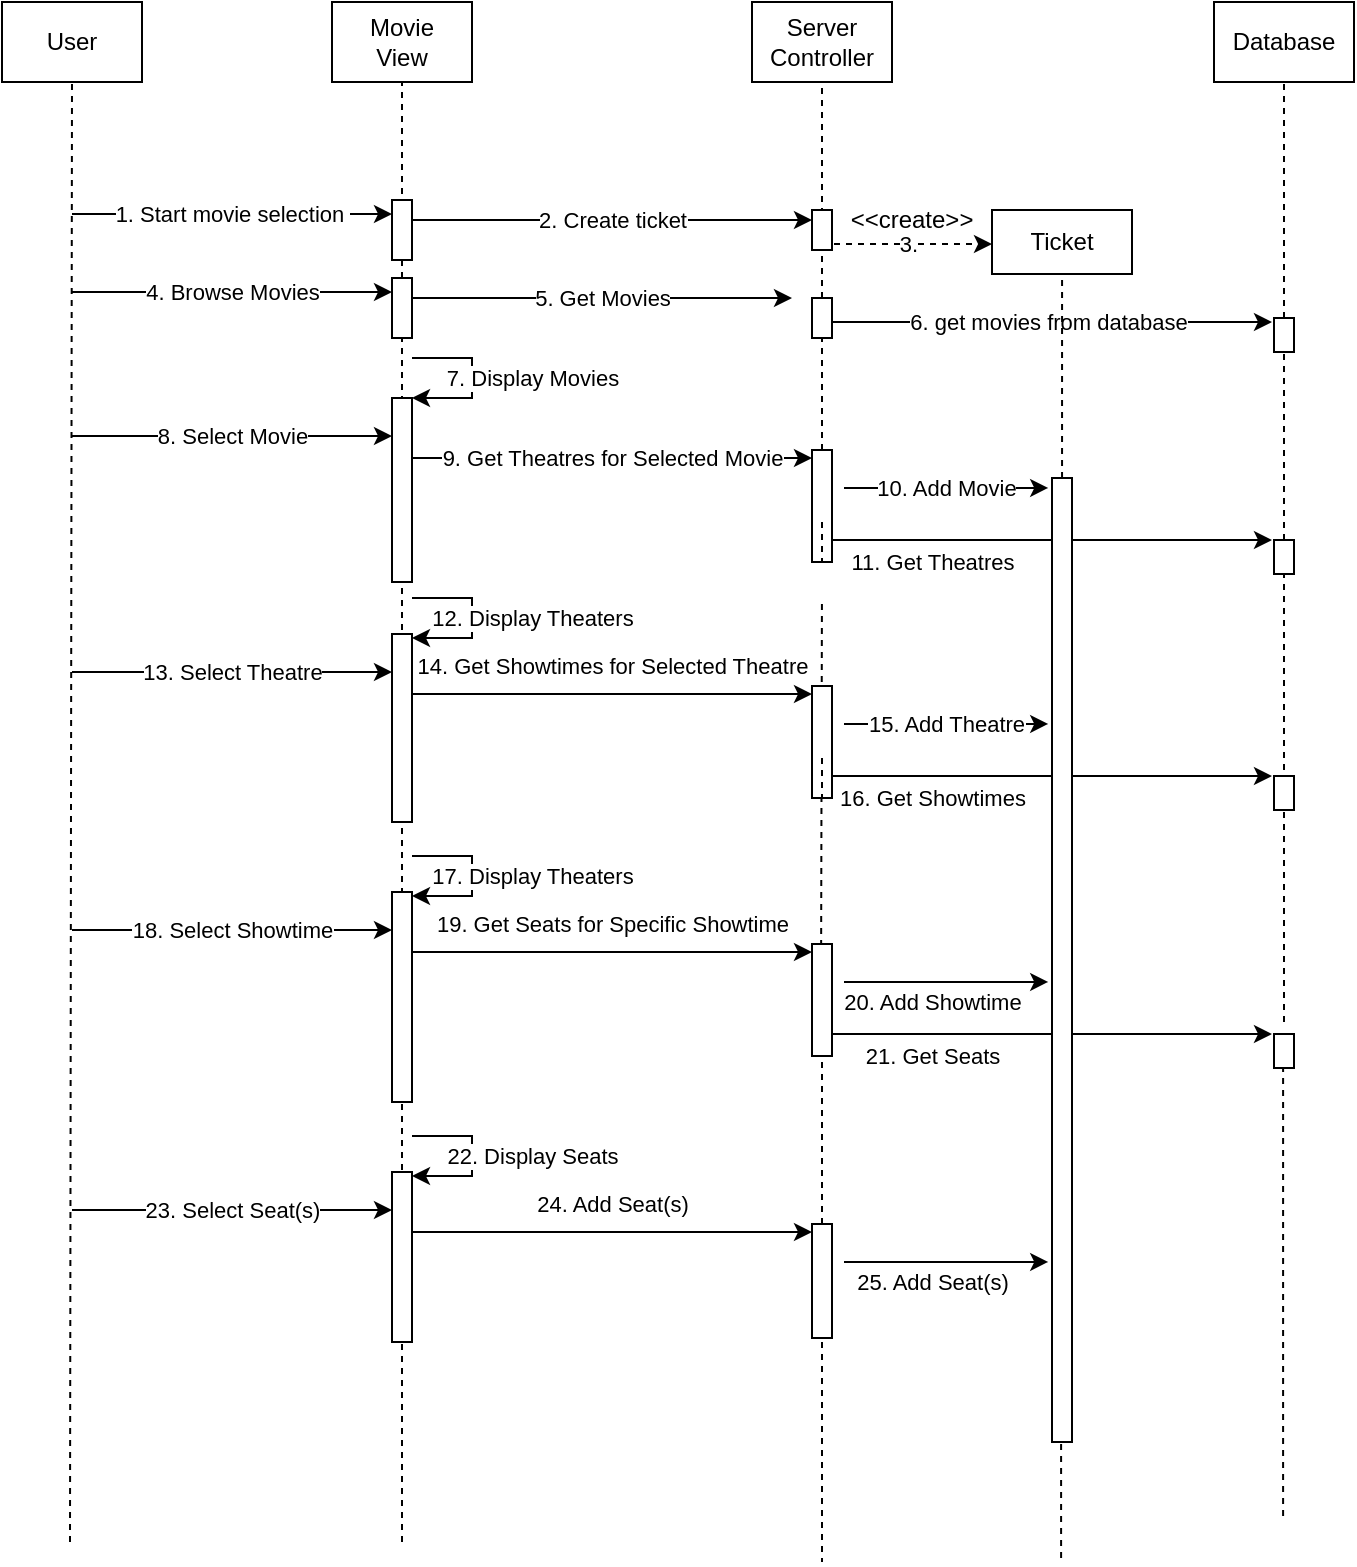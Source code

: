 <mxfile>
    <diagram id="HQVxqp-asWu2-7wyOobS" name="Page-1">
        <mxGraphModel dx="952" dy="733" grid="1" gridSize="10" guides="1" tooltips="1" connect="1" arrows="1" fold="1" page="1" pageScale="1" pageWidth="850" pageHeight="1100" background="#FFFFFF" math="0" shadow="0">
            <root>
                <mxCell id="0"/>
                <mxCell id="1" parent="0"/>
                <mxCell id="47" value="11. Get Theatres" style="endArrow=classic;html=1;rounded=0;labelBackgroundColor=#FFFFFF;fontColor=#000000;strokeColor=#000000;" parent="1" edge="1">
                    <mxGeometry x="-0.545" y="-11" width="50" height="50" relative="1" as="geometry">
                        <mxPoint x="440" y="349" as="sourcePoint"/>
                        <mxPoint x="660" y="349" as="targetPoint"/>
                        <mxPoint as="offset"/>
                    </mxGeometry>
                </mxCell>
                <mxCell id="3" value="" style="endArrow=none;dashed=1;html=1;fontColor=#000000;strokeColor=#000000;entryX=0.5;entryY=1;entryDx=0;entryDy=0;" parent="1" edge="1" target="86">
                    <mxGeometry width="50" height="50" relative="1" as="geometry">
                        <mxPoint x="59" y="850" as="sourcePoint"/>
                        <mxPoint x="59" y="180" as="targetPoint"/>
                    </mxGeometry>
                </mxCell>
                <mxCell id="4" value="Movie&lt;br&gt;View" style="rounded=0;whiteSpace=wrap;html=1;fontColor=#000000;strokeColor=#000000;fillColor=#FFFFFF;" parent="1" vertex="1">
                    <mxGeometry x="190" y="80" width="70" height="40" as="geometry"/>
                </mxCell>
                <mxCell id="5" value="Server&lt;br&gt;Controller" style="rounded=0;whiteSpace=wrap;html=1;fontColor=#000000;strokeColor=#000000;fillColor=#FFFFFF;" parent="1" vertex="1">
                    <mxGeometry x="400" y="80" width="70" height="40" as="geometry"/>
                </mxCell>
                <mxCell id="6" value="Database" style="rounded=0;whiteSpace=wrap;html=1;fontColor=#000000;strokeColor=#000000;fillColor=#FFFFFF;" parent="1" vertex="1">
                    <mxGeometry x="631" y="80" width="70" height="40" as="geometry"/>
                </mxCell>
                <mxCell id="7" value="" style="endArrow=none;dashed=1;html=1;fontColor=#000000;strokeColor=#000000;entryX=0.5;entryY=1;entryDx=0;entryDy=0;startArrow=none;" parent="1" source="13" target="4" edge="1">
                    <mxGeometry width="50" height="50" relative="1" as="geometry">
                        <mxPoint x="225" y="570" as="sourcePoint"/>
                        <mxPoint x="225" y="180" as="targetPoint"/>
                    </mxGeometry>
                </mxCell>
                <mxCell id="8" value="" style="endArrow=none;dashed=1;html=1;fontColor=#000000;strokeColor=#000000;startArrow=none;" parent="1" source="15" edge="1">
                    <mxGeometry width="50" height="50" relative="1" as="geometry">
                        <mxPoint x="434.5" y="570" as="sourcePoint"/>
                        <mxPoint x="435" y="120" as="targetPoint"/>
                    </mxGeometry>
                </mxCell>
                <mxCell id="9" value="" style="endArrow=none;dashed=1;html=1;fontColor=#000000;strokeColor=#000000;startArrow=none;" parent="1" source="17" edge="1">
                    <mxGeometry width="50" height="50" relative="1" as="geometry">
                        <mxPoint x="665.5" y="570" as="sourcePoint"/>
                        <mxPoint x="666" y="120" as="targetPoint"/>
                    </mxGeometry>
                </mxCell>
                <mxCell id="12" value="5. Get Movies" style="endArrow=classic;html=1;labelBackgroundColor=#FFFFFF;fontColor=#000000;strokeColor=#000000;" parent="1" edge="1">
                    <mxGeometry width="50" height="50" relative="1" as="geometry">
                        <mxPoint x="230" y="228" as="sourcePoint"/>
                        <mxPoint x="420" y="228" as="targetPoint"/>
                    </mxGeometry>
                </mxCell>
                <mxCell id="13" value="" style="rounded=0;whiteSpace=wrap;html=1;fontColor=#000000;strokeColor=#000000;fillColor=#FFFFFF;" parent="1" vertex="1">
                    <mxGeometry x="220" y="218" width="10" height="30" as="geometry"/>
                </mxCell>
                <mxCell id="14" value="" style="endArrow=none;dashed=1;html=1;fontColor=#000000;strokeColor=#000000;entryX=0.5;entryY=1;entryDx=0;entryDy=0;" parent="1" target="13" edge="1">
                    <mxGeometry width="50" height="50" relative="1" as="geometry">
                        <mxPoint x="225" y="850" as="sourcePoint"/>
                        <mxPoint x="225" y="120" as="targetPoint"/>
                    </mxGeometry>
                </mxCell>
                <mxCell id="24" value="6. get movies from database" style="edgeStyle=none;html=1;labelBackgroundColor=#FFFFFF;fontColor=#000000;strokeColor=#000000;" parent="1" edge="1">
                    <mxGeometry relative="1" as="geometry">
                        <mxPoint x="660" y="240" as="targetPoint"/>
                        <mxPoint x="435" y="240" as="sourcePoint"/>
                    </mxGeometry>
                </mxCell>
                <mxCell id="15" value="" style="rounded=0;whiteSpace=wrap;html=1;fontColor=#000000;strokeColor=#000000;fillColor=#FFFFFF;" parent="1" vertex="1">
                    <mxGeometry x="430" y="228" width="10" height="20" as="geometry"/>
                </mxCell>
                <mxCell id="16" value="" style="endArrow=none;dashed=1;html=1;fontColor=#000000;strokeColor=#000000;startArrow=none;" parent="1" source="37" target="15" edge="1">
                    <mxGeometry width="50" height="50" relative="1" as="geometry">
                        <mxPoint x="434.5" y="570" as="sourcePoint"/>
                        <mxPoint x="435" y="120" as="targetPoint"/>
                    </mxGeometry>
                </mxCell>
                <mxCell id="17" value="" style="rounded=0;whiteSpace=wrap;html=1;fontColor=#000000;strokeColor=#000000;fillColor=#FFFFFF;" parent="1" vertex="1">
                    <mxGeometry x="661" y="238" width="10" height="17" as="geometry"/>
                </mxCell>
                <mxCell id="18" value="" style="endArrow=none;dashed=1;html=1;fontColor=#000000;strokeColor=#000000;startArrow=none;" parent="1" source="45" target="17" edge="1">
                    <mxGeometry width="50" height="50" relative="1" as="geometry">
                        <mxPoint x="665.5" y="570" as="sourcePoint"/>
                        <mxPoint x="666" y="120" as="targetPoint"/>
                    </mxGeometry>
                </mxCell>
                <mxCell id="23" value="4. Browse Movies" style="endArrow=classic;html=1;labelBackgroundColor=#FFFFFF;fontColor=#000000;strokeColor=#000000;" parent="1" edge="1">
                    <mxGeometry width="50" height="50" relative="1" as="geometry">
                        <mxPoint x="60" y="225" as="sourcePoint"/>
                        <mxPoint x="220" y="225" as="targetPoint"/>
                    </mxGeometry>
                </mxCell>
                <mxCell id="25" value="7. Display Movies" style="endArrow=classic;html=1;labelBackgroundColor=#FFFFFF;fontColor=#000000;strokeColor=#000000;edgeStyle=orthogonalEdgeStyle;rounded=0;" parent="1" edge="1">
                    <mxGeometry y="30" width="50" height="50" relative="1" as="geometry">
                        <mxPoint x="230" y="258" as="sourcePoint"/>
                        <mxPoint x="230" y="278" as="targetPoint"/>
                        <Array as="points">
                            <mxPoint x="260" y="258"/>
                            <mxPoint x="260" y="278"/>
                        </Array>
                        <mxPoint as="offset"/>
                    </mxGeometry>
                </mxCell>
                <mxCell id="26" value="" style="rounded=0;whiteSpace=wrap;html=1;fontColor=#000000;strokeColor=#000000;fillColor=#FFFFFF;" parent="1" vertex="1">
                    <mxGeometry x="220" y="278" width="10" height="92" as="geometry"/>
                </mxCell>
                <mxCell id="27" value="8. Select Movie" style="endArrow=classic;html=1;labelBackgroundColor=#FFFFFF;fontColor=#000000;strokeColor=#000000;" parent="1" edge="1">
                    <mxGeometry width="50" height="50" relative="1" as="geometry">
                        <mxPoint x="60" y="297" as="sourcePoint"/>
                        <mxPoint x="220" y="297" as="targetPoint"/>
                    </mxGeometry>
                </mxCell>
                <mxCell id="28" value="Ticket" style="rounded=0;whiteSpace=wrap;html=1;fontColor=#000000;strokeColor=#000000;fillColor=#FFFFFF;" parent="1" vertex="1">
                    <mxGeometry x="520" y="184" width="70" height="32" as="geometry"/>
                </mxCell>
                <mxCell id="29" value="2. Create ticket" style="endArrow=classic;html=1;labelBackgroundColor=#FFFFFF;fontColor=#000000;strokeColor=#000000;entryX=0;entryY=0.25;entryDx=0;entryDy=0;" parent="1" target="32" edge="1">
                    <mxGeometry width="50" height="50" relative="1" as="geometry">
                        <mxPoint x="230.0" y="189.0" as="sourcePoint"/>
                        <mxPoint x="420" y="189.0" as="targetPoint"/>
                    </mxGeometry>
                </mxCell>
                <mxCell id="30" value="" style="rounded=0;whiteSpace=wrap;html=1;fontColor=#000000;strokeColor=#000000;fillColor=#FFFFFF;" parent="1" vertex="1">
                    <mxGeometry x="220" y="179" width="10" height="30" as="geometry"/>
                </mxCell>
                <mxCell id="31" value="3." style="edgeStyle=none;html=1;labelBackgroundColor=#FFFFFF;fontColor=#000000;strokeColor=#000000;dashed=1;" parent="1" edge="1">
                    <mxGeometry relative="1" as="geometry">
                        <mxPoint x="520" y="201" as="targetPoint"/>
                        <mxPoint x="435" y="201" as="sourcePoint"/>
                    </mxGeometry>
                </mxCell>
                <mxCell id="32" value="" style="rounded=0;whiteSpace=wrap;html=1;fontColor=#000000;strokeColor=#000000;fillColor=#FFFFFF;" parent="1" vertex="1">
                    <mxGeometry x="430" y="184" width="10" height="20" as="geometry"/>
                </mxCell>
                <mxCell id="34" value="1. Start movie selection&amp;nbsp;" style="endArrow=classic;html=1;labelBackgroundColor=#FFFFFF;fontColor=#000000;strokeColor=#000000;" parent="1" edge="1">
                    <mxGeometry width="50" height="50" relative="1" as="geometry">
                        <mxPoint x="60.0" y="186" as="sourcePoint"/>
                        <mxPoint x="220.0" y="186" as="targetPoint"/>
                    </mxGeometry>
                </mxCell>
                <mxCell id="35" value="&amp;lt;&amp;lt;create&amp;gt;&amp;gt;" style="text;html=1;strokeColor=none;fillColor=none;align=center;verticalAlign=middle;whiteSpace=wrap;rounded=0;fontColor=#000000;" parent="1" vertex="1">
                    <mxGeometry x="450" y="174" width="60" height="30" as="geometry"/>
                </mxCell>
                <mxCell id="36" value="" style="endArrow=none;dashed=1;html=1;fontColor=#000000;strokeColor=#000000;startArrow=none;" parent="1" source="40" edge="1">
                    <mxGeometry width="50" height="50" relative="1" as="geometry">
                        <mxPoint x="555" y="570" as="sourcePoint"/>
                        <mxPoint x="555.035" y="216" as="targetPoint"/>
                    </mxGeometry>
                </mxCell>
                <mxCell id="38" value="9. Get Theatres for Selected Movie" style="endArrow=classic;html=1;labelBackgroundColor=#FFFFFF;fontColor=#000000;strokeColor=#000000;entryX=0;entryY=0;entryDx=0;entryDy=0;" parent="1" edge="1">
                    <mxGeometry width="50" height="50" relative="1" as="geometry">
                        <mxPoint x="230" y="308" as="sourcePoint"/>
                        <mxPoint x="430" y="308.0" as="targetPoint"/>
                    </mxGeometry>
                </mxCell>
                <mxCell id="37" value="" style="rounded=0;whiteSpace=wrap;html=1;fontColor=#000000;strokeColor=#000000;fillColor=#FFFFFF;" parent="1" vertex="1">
                    <mxGeometry x="430" y="304" width="10" height="56" as="geometry"/>
                </mxCell>
                <mxCell id="39" value="" style="endArrow=none;dashed=1;html=1;fontColor=#000000;strokeColor=#000000;startArrow=none;" parent="1" target="37" edge="1">
                    <mxGeometry width="50" height="50" relative="1" as="geometry">
                        <mxPoint x="435" y="340" as="sourcePoint"/>
                        <mxPoint x="434.985" y="248" as="targetPoint"/>
                    </mxGeometry>
                </mxCell>
                <mxCell id="41" value="" style="endArrow=none;dashed=1;html=1;fontColor=#000000;strokeColor=#000000;" parent="1" edge="1">
                    <mxGeometry width="50" height="50" relative="1" as="geometry">
                        <mxPoint x="554.55" y="858" as="sourcePoint"/>
                        <mxPoint x="554.55" y="798" as="targetPoint"/>
                    </mxGeometry>
                </mxCell>
                <mxCell id="42" value="10. Add Movie" style="endArrow=classic;html=1;rounded=0;labelBackgroundColor=#FFFFFF;fontColor=#000000;strokeColor=#000000;entryX=-0.789;entryY=0.026;entryDx=0;entryDy=0;entryPerimeter=0;" parent="1" edge="1">
                    <mxGeometry width="50" height="50" relative="1" as="geometry">
                        <mxPoint x="446" y="323" as="sourcePoint"/>
                        <mxPoint x="548.11" y="322.992" as="targetPoint"/>
                    </mxGeometry>
                </mxCell>
                <mxCell id="44" value="" style="endArrow=none;dashed=1;html=1;fontColor=#000000;strokeColor=#000000;" parent="1" edge="1">
                    <mxGeometry width="50" height="50" relative="1" as="geometry">
                        <mxPoint x="434.5" y="582" as="sourcePoint"/>
                        <mxPoint x="434.97" y="378" as="targetPoint"/>
                    </mxGeometry>
                </mxCell>
                <mxCell id="45" value="" style="rounded=0;whiteSpace=wrap;html=1;fontColor=#000000;strokeColor=#000000;fillColor=#FFFFFF;" parent="1" vertex="1">
                    <mxGeometry x="661" y="349" width="10" height="17" as="geometry"/>
                </mxCell>
                <mxCell id="46" value="" style="endArrow=none;dashed=1;html=1;fontColor=#000000;strokeColor=#000000;entryX=0.5;entryY=1;entryDx=0;entryDy=0;" parent="1" target="45" edge="1">
                    <mxGeometry width="50" height="50" relative="1" as="geometry">
                        <mxPoint x="666" y="590" as="sourcePoint"/>
                        <mxPoint x="665.98" y="378" as="targetPoint"/>
                    </mxGeometry>
                </mxCell>
                <mxCell id="48" value="12. Display Theaters" style="endArrow=classic;html=1;labelBackgroundColor=#FFFFFF;fontColor=#000000;strokeColor=#000000;edgeStyle=orthogonalEdgeStyle;rounded=0;" parent="1" edge="1">
                    <mxGeometry y="30" width="50" height="50" relative="1" as="geometry">
                        <mxPoint x="230" y="378" as="sourcePoint"/>
                        <mxPoint x="230" y="398" as="targetPoint"/>
                        <Array as="points">
                            <mxPoint x="260" y="378"/>
                            <mxPoint x="260" y="398"/>
                        </Array>
                        <mxPoint as="offset"/>
                    </mxGeometry>
                </mxCell>
                <mxCell id="49" value="16. Get Showtimes" style="endArrow=classic;html=1;rounded=0;labelBackgroundColor=#FFFFFF;fontColor=#000000;strokeColor=#000000;" parent="1" edge="1">
                    <mxGeometry x="-0.545" y="-11" width="50" height="50" relative="1" as="geometry">
                        <mxPoint x="440" y="467.0" as="sourcePoint"/>
                        <mxPoint x="660" y="467.0" as="targetPoint"/>
                        <mxPoint as="offset"/>
                    </mxGeometry>
                </mxCell>
                <mxCell id="50" value="" style="rounded=0;whiteSpace=wrap;html=1;fontColor=#000000;strokeColor=#000000;fillColor=#FFFFFF;" parent="1" vertex="1">
                    <mxGeometry x="220" y="396" width="10" height="94" as="geometry"/>
                </mxCell>
                <mxCell id="51" value="13. Select Theatre" style="endArrow=classic;html=1;labelBackgroundColor=#FFFFFF;fontColor=#000000;strokeColor=#000000;" parent="1" edge="1">
                    <mxGeometry width="50" height="50" relative="1" as="geometry">
                        <mxPoint x="60" y="415.0" as="sourcePoint"/>
                        <mxPoint x="220" y="415.0" as="targetPoint"/>
                    </mxGeometry>
                </mxCell>
                <mxCell id="52" value="14. Get Showtimes for Selected Theatre" style="endArrow=classic;html=1;labelBackgroundColor=#FFFFFF;fontColor=#000000;strokeColor=#000000;entryX=0;entryY=0;entryDx=0;entryDy=0;" parent="1" edge="1">
                    <mxGeometry y="14" width="50" height="50" relative="1" as="geometry">
                        <mxPoint x="230" y="426" as="sourcePoint"/>
                        <mxPoint x="430" y="426.0" as="targetPoint"/>
                        <mxPoint as="offset"/>
                    </mxGeometry>
                </mxCell>
                <mxCell id="53" value="" style="rounded=0;whiteSpace=wrap;html=1;fontColor=#000000;strokeColor=#000000;fillColor=#FFFFFF;" parent="1" vertex="1">
                    <mxGeometry x="430" y="422" width="10" height="56" as="geometry"/>
                </mxCell>
                <mxCell id="54" value="" style="endArrow=none;dashed=1;html=1;fontColor=#000000;strokeColor=#000000;startArrow=none;" parent="1" target="53" edge="1">
                    <mxGeometry width="50" height="50" relative="1" as="geometry">
                        <mxPoint x="435" y="458" as="sourcePoint"/>
                        <mxPoint x="434.985" y="366" as="targetPoint"/>
                    </mxGeometry>
                </mxCell>
                <mxCell id="55" value="15. Add Theatre" style="endArrow=classic;html=1;rounded=0;labelBackgroundColor=#FFFFFF;fontColor=#000000;strokeColor=#000000;entryX=-0.789;entryY=0.026;entryDx=0;entryDy=0;entryPerimeter=0;" parent="1" edge="1">
                    <mxGeometry width="50" height="50" relative="1" as="geometry">
                        <mxPoint x="446" y="441" as="sourcePoint"/>
                        <mxPoint x="548.11" y="440.992" as="targetPoint"/>
                    </mxGeometry>
                </mxCell>
                <mxCell id="56" value="" style="rounded=0;whiteSpace=wrap;html=1;fontColor=#000000;strokeColor=#000000;fillColor=#FFFFFF;" parent="1" vertex="1">
                    <mxGeometry x="661" y="467" width="10" height="17" as="geometry"/>
                </mxCell>
                <mxCell id="66" value="17. Display Theaters" style="endArrow=classic;html=1;labelBackgroundColor=#FFFFFF;fontColor=#000000;strokeColor=#000000;edgeStyle=orthogonalEdgeStyle;rounded=0;" parent="1" edge="1">
                    <mxGeometry y="30" width="50" height="50" relative="1" as="geometry">
                        <mxPoint x="230" y="507" as="sourcePoint"/>
                        <mxPoint x="230" y="527" as="targetPoint"/>
                        <Array as="points">
                            <mxPoint x="260" y="507"/>
                            <mxPoint x="260" y="527"/>
                        </Array>
                        <mxPoint as="offset"/>
                    </mxGeometry>
                </mxCell>
                <mxCell id="67" value="21. Get Seats" style="endArrow=classic;html=1;rounded=0;labelBackgroundColor=#FFFFFF;fontColor=#000000;strokeColor=#000000;" parent="1" edge="1">
                    <mxGeometry x="-0.545" y="-11" width="50" height="50" relative="1" as="geometry">
                        <mxPoint x="440" y="596" as="sourcePoint"/>
                        <mxPoint x="660" y="596" as="targetPoint"/>
                        <mxPoint as="offset"/>
                    </mxGeometry>
                </mxCell>
                <mxCell id="68" value="" style="rounded=0;whiteSpace=wrap;html=1;fontColor=#000000;strokeColor=#000000;fillColor=#FFFFFF;" parent="1" vertex="1">
                    <mxGeometry x="220" y="525" width="10" height="105" as="geometry"/>
                </mxCell>
                <mxCell id="69" value="18. Select Showtime" style="endArrow=classic;html=1;labelBackgroundColor=#FFFFFF;fontColor=#000000;strokeColor=#000000;" parent="1" edge="1">
                    <mxGeometry width="50" height="50" relative="1" as="geometry">
                        <mxPoint x="60" y="544" as="sourcePoint"/>
                        <mxPoint x="220" y="544" as="targetPoint"/>
                    </mxGeometry>
                </mxCell>
                <mxCell id="70" value="19. Get Seats for Specific Showtime" style="endArrow=classic;html=1;labelBackgroundColor=#FFFFFF;fontColor=#000000;strokeColor=#000000;entryX=0;entryY=0;entryDx=0;entryDy=0;" parent="1" edge="1">
                    <mxGeometry y="14" width="50" height="50" relative="1" as="geometry">
                        <mxPoint x="230" y="555" as="sourcePoint"/>
                        <mxPoint x="430" y="555.0" as="targetPoint"/>
                        <mxPoint as="offset"/>
                    </mxGeometry>
                </mxCell>
                <mxCell id="71" value="" style="rounded=0;whiteSpace=wrap;html=1;fontColor=#000000;strokeColor=#000000;fillColor=#FFFFFF;" parent="1" vertex="1">
                    <mxGeometry x="430" y="551" width="10" height="56" as="geometry"/>
                </mxCell>
                <mxCell id="72" value="" style="endArrow=none;dashed=1;html=1;fontColor=#000000;strokeColor=#000000;startArrow=none;entryX=0.5;entryY=0;entryDx=0;entryDy=0;" parent="1" target="81" edge="1">
                    <mxGeometry width="50" height="50" relative="1" as="geometry">
                        <mxPoint x="435" y="610" as="sourcePoint"/>
                        <mxPoint x="434.985" y="495" as="targetPoint"/>
                    </mxGeometry>
                </mxCell>
                <mxCell id="73" value="20. Add Showtime" style="endArrow=classic;html=1;rounded=0;labelBackgroundColor=#FFFFFF;fontColor=#000000;strokeColor=#000000;entryX=-0.789;entryY=0.026;entryDx=0;entryDy=0;entryPerimeter=0;" parent="1" edge="1">
                    <mxGeometry x="-0.138" y="-10" width="50" height="50" relative="1" as="geometry">
                        <mxPoint x="446" y="570" as="sourcePoint"/>
                        <mxPoint x="548.11" y="569.992" as="targetPoint"/>
                        <mxPoint as="offset"/>
                    </mxGeometry>
                </mxCell>
                <mxCell id="74" value="" style="rounded=0;whiteSpace=wrap;html=1;fontColor=#000000;strokeColor=#000000;fillColor=#FFFFFF;" parent="1" vertex="1">
                    <mxGeometry x="661" y="596" width="10" height="17" as="geometry"/>
                </mxCell>
                <mxCell id="76" value="22. Display Seats" style="endArrow=classic;html=1;labelBackgroundColor=#FFFFFF;fontColor=#000000;strokeColor=#000000;edgeStyle=orthogonalEdgeStyle;rounded=0;" parent="1" edge="1">
                    <mxGeometry y="30" width="50" height="50" relative="1" as="geometry">
                        <mxPoint x="230" y="647" as="sourcePoint"/>
                        <mxPoint x="230" y="667" as="targetPoint"/>
                        <Array as="points">
                            <mxPoint x="260" y="647"/>
                            <mxPoint x="260" y="667"/>
                        </Array>
                        <mxPoint as="offset"/>
                    </mxGeometry>
                </mxCell>
                <mxCell id="78" value="" style="rounded=0;whiteSpace=wrap;html=1;fontColor=#000000;strokeColor=#000000;fillColor=#FFFFFF;" parent="1" vertex="1">
                    <mxGeometry x="220" y="665" width="10" height="85" as="geometry"/>
                </mxCell>
                <mxCell id="79" value="23. Select Seat(s)" style="endArrow=classic;html=1;labelBackgroundColor=#FFFFFF;fontColor=#000000;strokeColor=#000000;" parent="1" edge="1">
                    <mxGeometry width="50" height="50" relative="1" as="geometry">
                        <mxPoint x="60" y="684" as="sourcePoint"/>
                        <mxPoint x="220" y="684" as="targetPoint"/>
                    </mxGeometry>
                </mxCell>
                <mxCell id="80" value="24. Add Seat(s)" style="endArrow=classic;html=1;labelBackgroundColor=#FFFFFF;fontColor=#000000;strokeColor=#000000;entryX=0;entryY=0;entryDx=0;entryDy=0;" parent="1" edge="1">
                    <mxGeometry y="14" width="50" height="50" relative="1" as="geometry">
                        <mxPoint x="230" y="695" as="sourcePoint"/>
                        <mxPoint x="430" y="695.0" as="targetPoint"/>
                        <mxPoint as="offset"/>
                    </mxGeometry>
                </mxCell>
                <mxCell id="81" value="" style="rounded=0;whiteSpace=wrap;html=1;fontColor=#000000;strokeColor=#000000;fillColor=#FFFFFF;" parent="1" vertex="1">
                    <mxGeometry x="430" y="691" width="10" height="57" as="geometry"/>
                </mxCell>
                <mxCell id="82" value="" style="endArrow=none;dashed=1;html=1;fontColor=#000000;strokeColor=#000000;startArrow=none;" parent="1" edge="1">
                    <mxGeometry width="50" height="50" relative="1" as="geometry">
                        <mxPoint x="435" y="750" as="sourcePoint"/>
                        <mxPoint x="435" y="860" as="targetPoint"/>
                    </mxGeometry>
                </mxCell>
                <mxCell id="83" value="25. Add Seat(s)" style="endArrow=classic;html=1;rounded=0;labelBackgroundColor=#FFFFFF;fontColor=#000000;strokeColor=#000000;entryX=-0.789;entryY=0.026;entryDx=0;entryDy=0;entryPerimeter=0;" parent="1" edge="1">
                    <mxGeometry x="-0.138" y="-10" width="50" height="50" relative="1" as="geometry">
                        <mxPoint x="446" y="710" as="sourcePoint"/>
                        <mxPoint x="548.11" y="709.992" as="targetPoint"/>
                        <mxPoint as="offset"/>
                    </mxGeometry>
                </mxCell>
                <mxCell id="85" value="" style="endArrow=none;dashed=1;html=1;fontColor=#000000;strokeColor=#000000;entryX=0.5;entryY=1;entryDx=0;entryDy=0;" parent="1" edge="1">
                    <mxGeometry width="50" height="50" relative="1" as="geometry">
                        <mxPoint x="665.55" y="837" as="sourcePoint"/>
                        <mxPoint x="665.55" y="613" as="targetPoint"/>
                    </mxGeometry>
                </mxCell>
                <mxCell id="40" value="" style="rounded=0;whiteSpace=wrap;html=1;fontColor=#000000;strokeColor=#000000;fillColor=#FFFFFF;" parent="1" vertex="1">
                    <mxGeometry x="550" y="318" width="10" height="482" as="geometry"/>
                </mxCell>
                <mxCell id="86" value="User" style="rounded=0;whiteSpace=wrap;html=1;fontColor=#000000;strokeColor=#000000;fillColor=#FFFFFF;" vertex="1" parent="1">
                    <mxGeometry x="25" y="80" width="70" height="40" as="geometry"/>
                </mxCell>
            </root>
        </mxGraphModel>
    </diagram>
</mxfile>